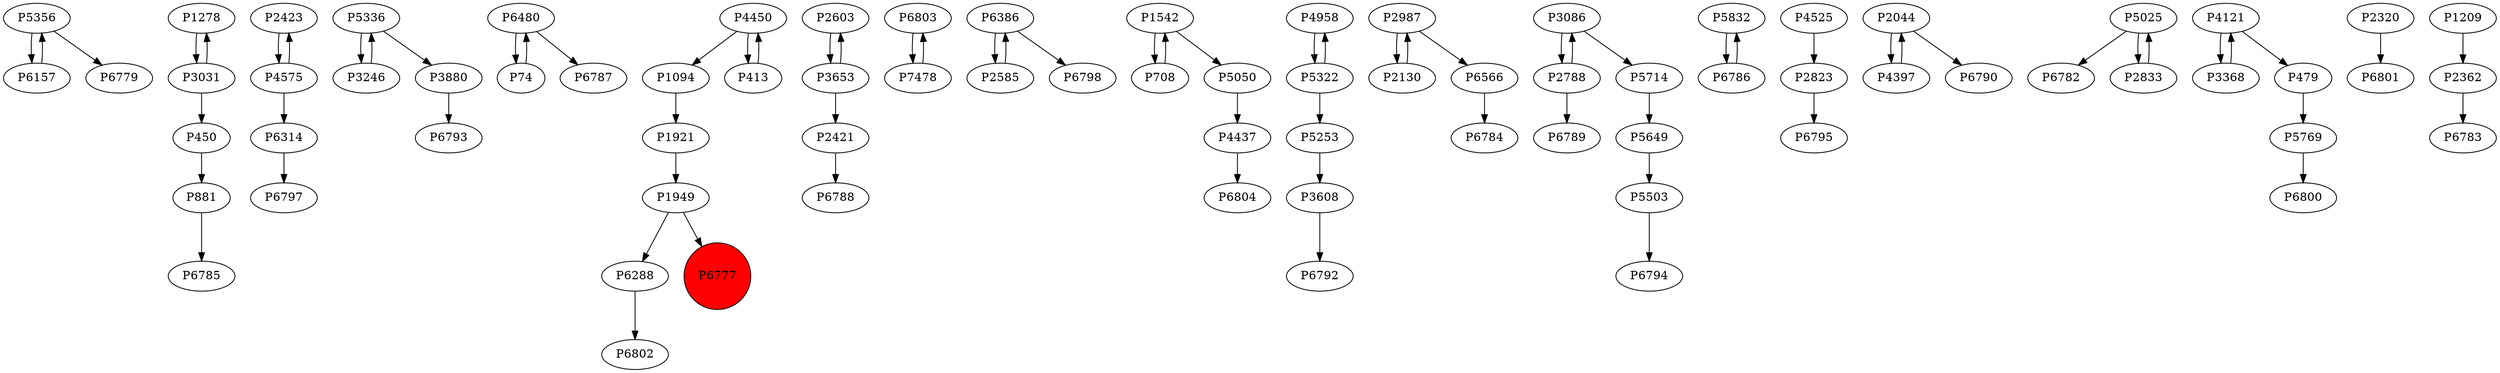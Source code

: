 digraph {
	P5356 -> P6157
	P1278 -> P3031
	P2423 -> P4575
	P5336 -> P3246
	P6480 -> P74
	P3880 -> P6793
	P1921 -> P1949
	P2603 -> P3653
	P6803 -> P7478
	P6386 -> P2585
	P1949 -> P6288
	P4437 -> P6804
	P4958 -> P5322
	P708 -> P1542
	P4575 -> P6314
	P6566 -> P6784
	P5649 -> P5503
	P5050 -> P4437
	P5832 -> P6786
	P2788 -> P3086
	P2823 -> P6795
	P74 -> P6480
	P3653 -> P2421
	P5503 -> P6794
	P1542 -> P5050
	P2044 -> P4397
	P2585 -> P6386
	P6314 -> P6797
	P5253 -> P3608
	P7478 -> P6803
	P3086 -> P5714
	P1542 -> P708
	P2788 -> P6789
	P3086 -> P2788
	P4450 -> P1094
	P5322 -> P4958
	P413 -> P4450
	P5025 -> P6782
	P4121 -> P3368
	P6386 -> P6798
	P4121 -> P479
	P2130 -> P2987
	P5769 -> P6800
	P3608 -> P6792
	P1094 -> P1921
	P6288 -> P6802
	P6480 -> P6787
	P2987 -> P2130
	P2833 -> P5025
	P5336 -> P3880
	P450 -> P881
	P3031 -> P450
	P2320 -> P6801
	P881 -> P6785
	P5714 -> P5649
	P4450 -> P413
	P2987 -> P6566
	P3368 -> P4121
	P479 -> P5769
	P4525 -> P2823
	P3246 -> P5336
	P1949 -> P6777
	P4575 -> P2423
	P3031 -> P1278
	P2421 -> P6788
	P2362 -> P6783
	P5025 -> P2833
	P5356 -> P6779
	P4397 -> P2044
	P2044 -> P6790
	P1209 -> P2362
	P5322 -> P5253
	P6157 -> P5356
	P6786 -> P5832
	P3653 -> P2603
	P6777 [shape=circle]
	P6777 [style=filled]
	P6777 [fillcolor=red]
}